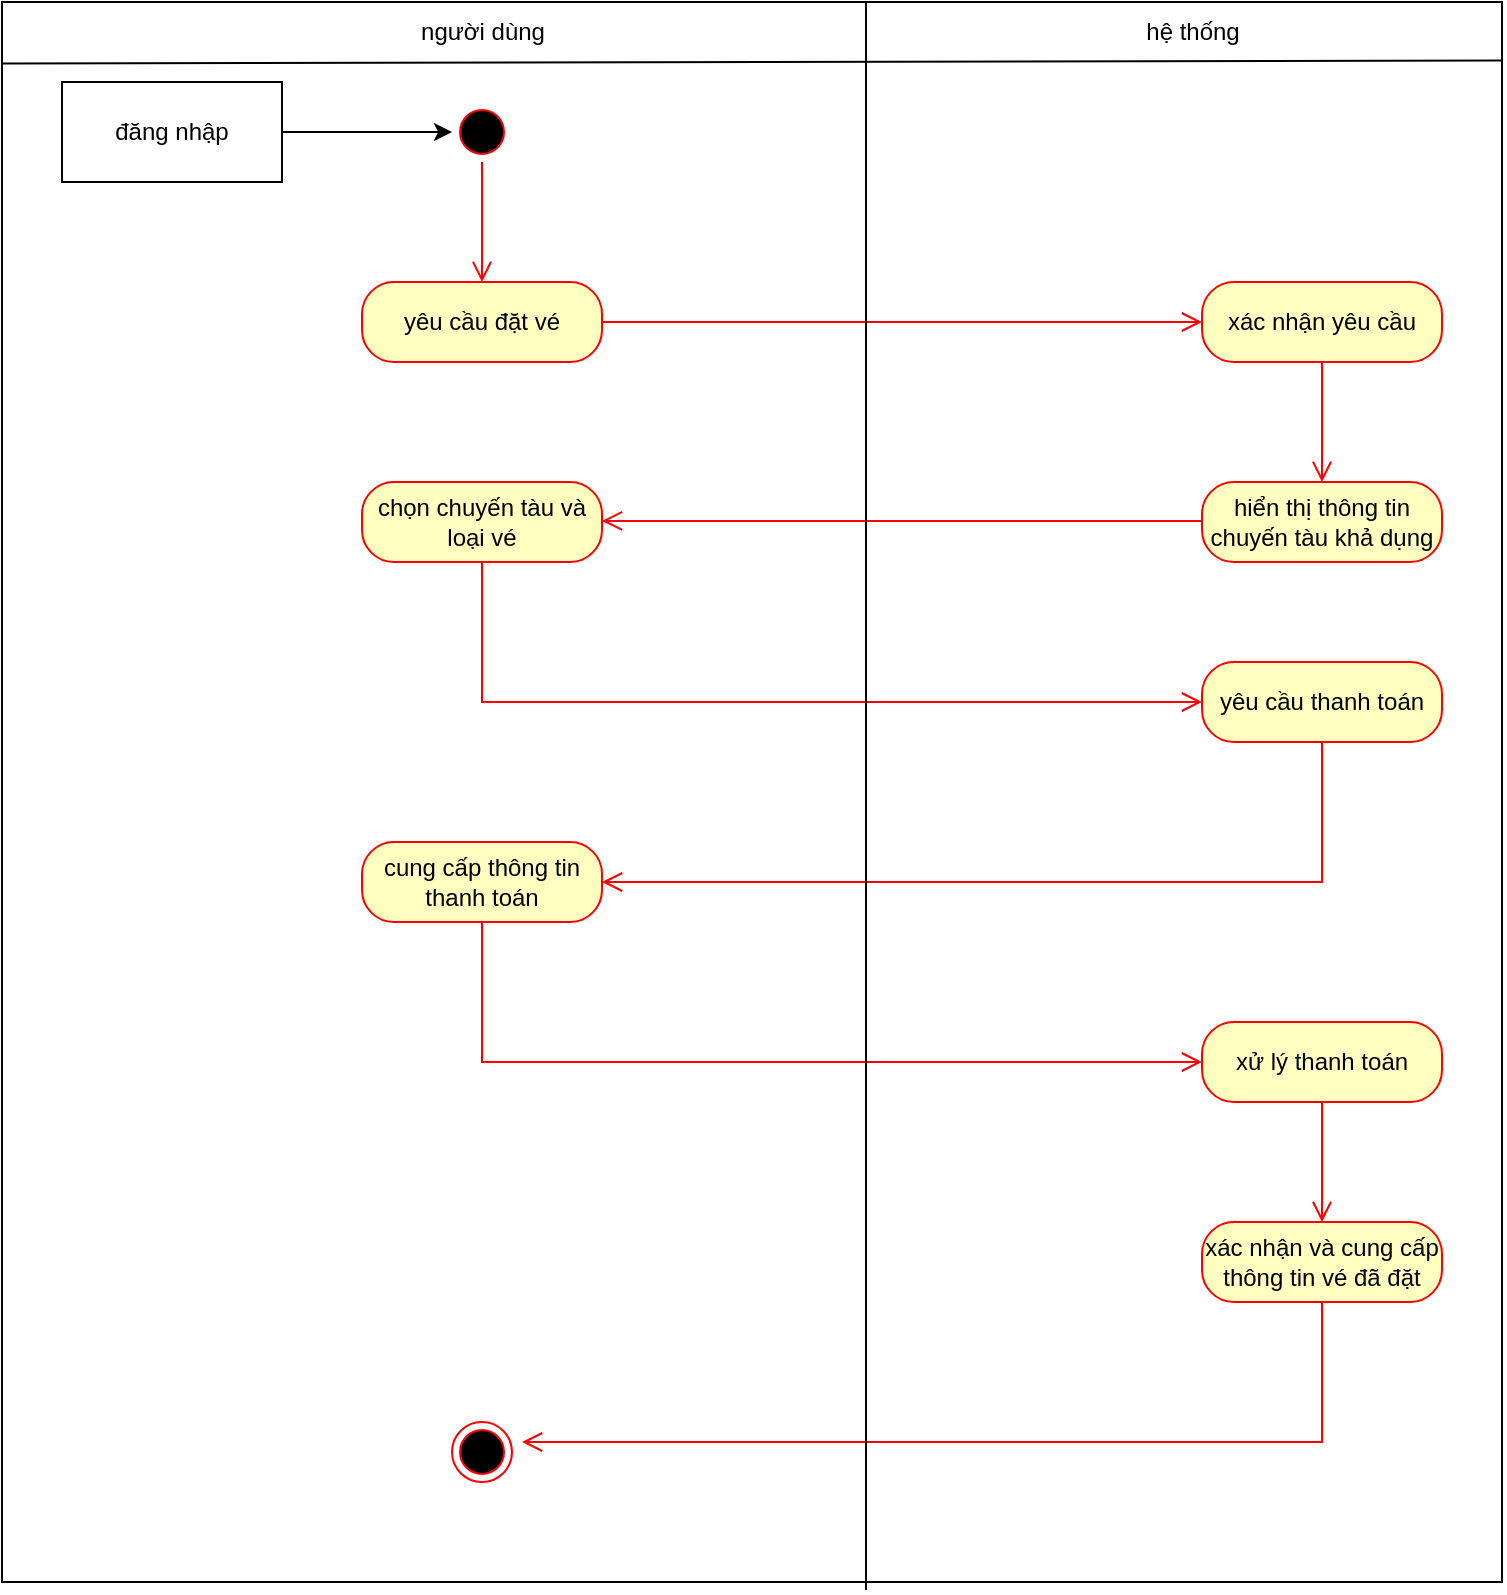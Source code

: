 <mxfile version="21.6.8" type="device">
  <diagram name="Page-1" id="V0CJU69XfTmXyaMcu1EQ">
    <mxGraphModel dx="724" dy="856" grid="1" gridSize="10" guides="1" tooltips="1" connect="1" arrows="1" fold="1" page="1" pageScale="1" pageWidth="827" pageHeight="1169" math="0" shadow="0">
      <root>
        <mxCell id="0" />
        <mxCell id="1" parent="0" />
        <mxCell id="9G2WFYrtirqJYbntQYDt-29" value="" style="rounded=0;whiteSpace=wrap;html=1;" vertex="1" parent="1">
          <mxGeometry x="20" y="50" width="750" height="790" as="geometry" />
        </mxCell>
        <mxCell id="9G2WFYrtirqJYbntQYDt-1" value="người dùng" style="text;html=1;align=center;verticalAlign=middle;resizable=0;points=[];autosize=1;strokeColor=none;fillColor=none;" vertex="1" parent="1">
          <mxGeometry x="215" y="50" width="90" height="30" as="geometry" />
        </mxCell>
        <mxCell id="9G2WFYrtirqJYbntQYDt-2" value="hệ thống" style="text;html=1;align=center;verticalAlign=middle;resizable=0;points=[];autosize=1;strokeColor=none;fillColor=none;" vertex="1" parent="1">
          <mxGeometry x="580" y="50" width="70" height="30" as="geometry" />
        </mxCell>
        <mxCell id="9G2WFYrtirqJYbntQYDt-3" value="đăng nhập" style="html=1;whiteSpace=wrap;" vertex="1" parent="1">
          <mxGeometry x="50" y="90" width="110" height="50" as="geometry" />
        </mxCell>
        <mxCell id="9G2WFYrtirqJYbntQYDt-4" value="" style="ellipse;html=1;shape=startState;fillColor=#000000;strokeColor=#ff0000;" vertex="1" parent="1">
          <mxGeometry x="245" y="100" width="30" height="30" as="geometry" />
        </mxCell>
        <mxCell id="9G2WFYrtirqJYbntQYDt-5" value="" style="edgeStyle=orthogonalEdgeStyle;html=1;verticalAlign=bottom;endArrow=open;endSize=8;strokeColor=#ff0000;rounded=0;" edge="1" source="9G2WFYrtirqJYbntQYDt-4" parent="1">
          <mxGeometry relative="1" as="geometry">
            <mxPoint x="260" y="190" as="targetPoint" />
          </mxGeometry>
        </mxCell>
        <mxCell id="9G2WFYrtirqJYbntQYDt-6" value="" style="endArrow=classic;html=1;rounded=0;exitX=1;exitY=0.5;exitDx=0;exitDy=0;entryX=0;entryY=0.5;entryDx=0;entryDy=0;" edge="1" parent="1" source="9G2WFYrtirqJYbntQYDt-3" target="9G2WFYrtirqJYbntQYDt-4">
          <mxGeometry width="50" height="50" relative="1" as="geometry">
            <mxPoint x="320" y="270" as="sourcePoint" />
            <mxPoint x="370" y="220" as="targetPoint" />
          </mxGeometry>
        </mxCell>
        <mxCell id="9G2WFYrtirqJYbntQYDt-7" value="yêu cầu đặt vé" style="rounded=1;whiteSpace=wrap;html=1;arcSize=40;fontColor=#000000;fillColor=#ffffc0;strokeColor=#ff0000;" vertex="1" parent="1">
          <mxGeometry x="200" y="190" width="120" height="40" as="geometry" />
        </mxCell>
        <mxCell id="9G2WFYrtirqJYbntQYDt-8" value="" style="edgeStyle=orthogonalEdgeStyle;html=1;verticalAlign=bottom;endArrow=open;endSize=8;strokeColor=#ff0000;rounded=0;exitX=1;exitY=0.5;exitDx=0;exitDy=0;" edge="1" source="9G2WFYrtirqJYbntQYDt-7" parent="1">
          <mxGeometry relative="1" as="geometry">
            <mxPoint x="620" y="210" as="targetPoint" />
            <Array as="points">
              <mxPoint x="620" y="210" />
            </Array>
          </mxGeometry>
        </mxCell>
        <mxCell id="9G2WFYrtirqJYbntQYDt-9" value="xác nhận yêu cầu" style="rounded=1;whiteSpace=wrap;html=1;arcSize=40;fontColor=#000000;fillColor=#ffffc0;strokeColor=#ff0000;" vertex="1" parent="1">
          <mxGeometry x="620" y="190" width="120" height="40" as="geometry" />
        </mxCell>
        <mxCell id="9G2WFYrtirqJYbntQYDt-10" value="" style="edgeStyle=orthogonalEdgeStyle;html=1;verticalAlign=bottom;endArrow=open;endSize=8;strokeColor=#ff0000;rounded=0;" edge="1" source="9G2WFYrtirqJYbntQYDt-9" parent="1">
          <mxGeometry relative="1" as="geometry">
            <mxPoint x="680" y="290" as="targetPoint" />
          </mxGeometry>
        </mxCell>
        <mxCell id="9G2WFYrtirqJYbntQYDt-11" value="hiển thị thông tin chuyến tàu khả dụng" style="rounded=1;whiteSpace=wrap;html=1;arcSize=40;fontColor=#000000;fillColor=#ffffc0;strokeColor=#ff0000;" vertex="1" parent="1">
          <mxGeometry x="620" y="290" width="120" height="40" as="geometry" />
        </mxCell>
        <mxCell id="9G2WFYrtirqJYbntQYDt-13" value="" style="edgeStyle=orthogonalEdgeStyle;html=1;verticalAlign=bottom;endArrow=open;endSize=8;strokeColor=#ff0000;rounded=0;exitX=1;exitY=0.5;exitDx=0;exitDy=0;" edge="1" parent="1">
          <mxGeometry relative="1" as="geometry">
            <mxPoint x="320" y="309.47" as="targetPoint" />
            <mxPoint x="620" y="309.47" as="sourcePoint" />
            <Array as="points">
              <mxPoint x="419.95" y="309.42" />
              <mxPoint x="419.95" y="309.42" />
            </Array>
          </mxGeometry>
        </mxCell>
        <mxCell id="9G2WFYrtirqJYbntQYDt-14" value="chọn chuyến tàu và loại vé" style="rounded=1;whiteSpace=wrap;html=1;arcSize=40;fontColor=#000000;fillColor=#ffffc0;strokeColor=#ff0000;" vertex="1" parent="1">
          <mxGeometry x="200" y="290" width="120" height="40" as="geometry" />
        </mxCell>
        <mxCell id="9G2WFYrtirqJYbntQYDt-15" value="" style="edgeStyle=orthogonalEdgeStyle;html=1;verticalAlign=bottom;endArrow=open;endSize=8;strokeColor=#ff0000;rounded=0;" edge="1" source="9G2WFYrtirqJYbntQYDt-14" parent="1">
          <mxGeometry relative="1" as="geometry">
            <mxPoint x="620" y="400" as="targetPoint" />
            <Array as="points">
              <mxPoint x="260" y="400" />
            </Array>
          </mxGeometry>
        </mxCell>
        <mxCell id="9G2WFYrtirqJYbntQYDt-16" value="yêu cầu thanh toán" style="rounded=1;whiteSpace=wrap;html=1;arcSize=40;fontColor=#000000;fillColor=#ffffc0;strokeColor=#ff0000;" vertex="1" parent="1">
          <mxGeometry x="620" y="380" width="120" height="40" as="geometry" />
        </mxCell>
        <mxCell id="9G2WFYrtirqJYbntQYDt-18" value="" style="edgeStyle=orthogonalEdgeStyle;html=1;verticalAlign=bottom;endArrow=open;endSize=8;strokeColor=#ff0000;rounded=0;" edge="1" parent="1">
          <mxGeometry relative="1" as="geometry">
            <mxPoint x="320" y="490" as="targetPoint" />
            <mxPoint x="680" y="420" as="sourcePoint" />
            <Array as="points">
              <mxPoint x="680" y="490" />
            </Array>
          </mxGeometry>
        </mxCell>
        <mxCell id="9G2WFYrtirqJYbntQYDt-19" value="cung cấp thông tin thanh toán" style="rounded=1;whiteSpace=wrap;html=1;arcSize=40;fontColor=#000000;fillColor=#ffffc0;strokeColor=#ff0000;" vertex="1" parent="1">
          <mxGeometry x="200" y="470" width="120" height="40" as="geometry" />
        </mxCell>
        <mxCell id="9G2WFYrtirqJYbntQYDt-21" value="" style="edgeStyle=orthogonalEdgeStyle;html=1;verticalAlign=bottom;endArrow=open;endSize=8;strokeColor=#ff0000;rounded=0;" edge="1" parent="1">
          <mxGeometry relative="1" as="geometry">
            <mxPoint x="620" y="580" as="targetPoint" />
            <mxPoint x="260" y="510" as="sourcePoint" />
            <Array as="points">
              <mxPoint x="260" y="580" />
            </Array>
          </mxGeometry>
        </mxCell>
        <mxCell id="9G2WFYrtirqJYbntQYDt-22" value="xử lý thanh toán" style="rounded=1;whiteSpace=wrap;html=1;arcSize=40;fontColor=#000000;fillColor=#ffffc0;strokeColor=#ff0000;" vertex="1" parent="1">
          <mxGeometry x="620" y="560" width="120" height="40" as="geometry" />
        </mxCell>
        <mxCell id="9G2WFYrtirqJYbntQYDt-23" value="" style="edgeStyle=orthogonalEdgeStyle;html=1;verticalAlign=bottom;endArrow=open;endSize=8;strokeColor=#ff0000;rounded=0;" edge="1" source="9G2WFYrtirqJYbntQYDt-22" parent="1">
          <mxGeometry relative="1" as="geometry">
            <mxPoint x="680" y="660" as="targetPoint" />
          </mxGeometry>
        </mxCell>
        <mxCell id="9G2WFYrtirqJYbntQYDt-24" value="xác nhận và cung cấp thông tin vé đã đặt" style="rounded=1;whiteSpace=wrap;html=1;arcSize=40;fontColor=#000000;fillColor=#ffffc0;strokeColor=#ff0000;" vertex="1" parent="1">
          <mxGeometry x="620" y="660" width="120" height="40" as="geometry" />
        </mxCell>
        <mxCell id="9G2WFYrtirqJYbntQYDt-26" value="" style="edgeStyle=orthogonalEdgeStyle;html=1;verticalAlign=bottom;endArrow=open;endSize=8;strokeColor=#ff0000;rounded=0;" edge="1" parent="1">
          <mxGeometry relative="1" as="geometry">
            <mxPoint x="280" y="770" as="targetPoint" />
            <mxPoint x="680" y="700" as="sourcePoint" />
            <Array as="points">
              <mxPoint x="680" y="770" />
            </Array>
          </mxGeometry>
        </mxCell>
        <mxCell id="9G2WFYrtirqJYbntQYDt-27" value="" style="ellipse;html=1;shape=endState;fillColor=#000000;strokeColor=#ff0000;" vertex="1" parent="1">
          <mxGeometry x="245" y="760" width="30" height="30" as="geometry" />
        </mxCell>
        <mxCell id="9G2WFYrtirqJYbntQYDt-30" value="" style="endArrow=none;html=1;rounded=0;entryX=0.576;entryY=0;entryDx=0;entryDy=0;exitX=0.576;exitY=1.005;exitDx=0;exitDy=0;exitPerimeter=0;entryPerimeter=0;" edge="1" parent="1" source="9G2WFYrtirqJYbntQYDt-29" target="9G2WFYrtirqJYbntQYDt-29">
          <mxGeometry width="50" height="50" relative="1" as="geometry">
            <mxPoint x="360" y="360" as="sourcePoint" />
            <mxPoint x="410" y="310" as="targetPoint" />
          </mxGeometry>
        </mxCell>
        <mxCell id="9G2WFYrtirqJYbntQYDt-31" value="" style="endArrow=none;html=1;rounded=0;exitX=0;exitY=0.039;exitDx=0;exitDy=0;exitPerimeter=0;entryX=1;entryY=0.037;entryDx=0;entryDy=0;entryPerimeter=0;" edge="1" parent="1" source="9G2WFYrtirqJYbntQYDt-29" target="9G2WFYrtirqJYbntQYDt-29">
          <mxGeometry width="50" height="50" relative="1" as="geometry">
            <mxPoint x="370" y="490" as="sourcePoint" />
            <mxPoint x="750" y="80" as="targetPoint" />
          </mxGeometry>
        </mxCell>
      </root>
    </mxGraphModel>
  </diagram>
</mxfile>
